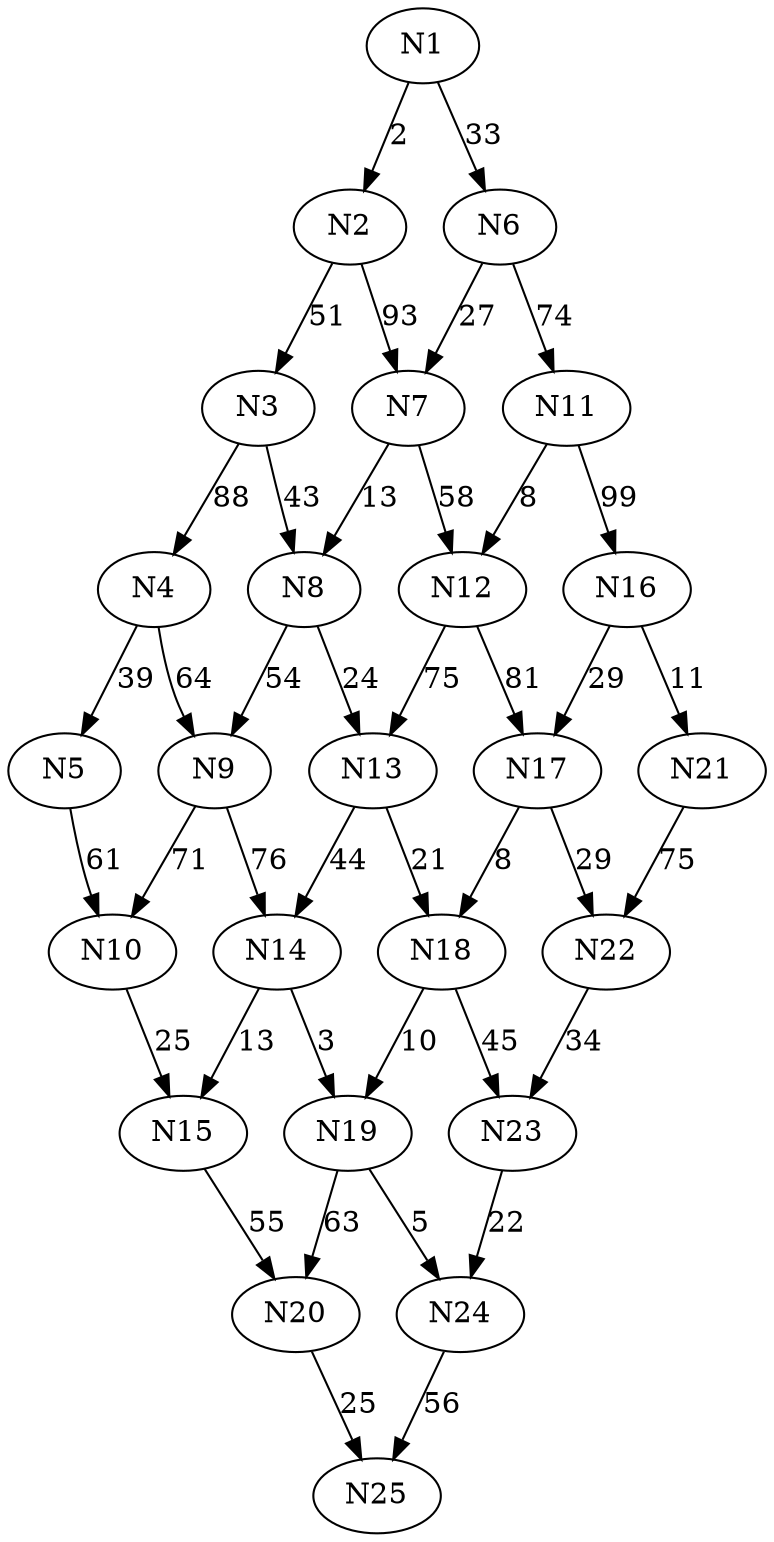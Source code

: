 digraph Grafo {
    1[label="N1"];
    2[label="N2"];
    3[label="N3"];
    4[label="N4"];
    5[label="N5"];
    6[label="N6"];
    7[label="N7"];
    8[label="N8"];
    9[label="N9"];
    10[label="N10"];
    11[label="N11"];
    12[label="N12"];
    13[label="N13"];
    14[label="N14"];
    15[label="N15"];
    16[label="N16"];
    17[label="N17"];
    18[label="N18"];
    19[label="N19"];
    20[label="N20"];
    21[label="N21"];
    22[label="N22"];
    23[label="N23"];
    24[label="N24"];
    25[label="N25"];
    1 -> 2[label="2"];
    1 -> 6[label="33"];
    2 -> 3[label="51"];
    2 -> 7[label="93"];
    3 -> 4[label="88"];
    3 -> 8[label="43"];
    4 -> 5[label="39"];
    4 -> 9[label="64"];
    5 -> 10[label="61"];
    6 -> 7[label="27"];
    6 -> 11[label="74"];
    7 -> 8[label="13"];
    7 -> 12[label="58"];
    8 -> 9[label="54"];
    8 -> 13[label="24"];
    9 -> 10[label="71"];
    9 -> 14[label="76"];
    10 -> 15[label="25"];
    11 -> 12[label="8"];
    11 -> 16[label="99"];
    12 -> 13[label="75"];
    12 -> 17[label="81"];
    13 -> 14[label="44"];
    13 -> 18[label="21"];
    14 -> 15[label="13"];
    14 -> 19[label="3"];
    15 -> 20[label="55"];
    16 -> 17[label="29"];
    16 -> 21[label="11"];
    17 -> 18[label="8"];
    17 -> 22[label="29"];
    18 -> 19[label="10"];
    18 -> 23[label="45"];
    19 -> 20[label="63"];
    19 -> 24[label="5"];
    20 -> 25[label="25"];
    21 -> 22[label="75"];
    22 -> 23[label="34"];
    23 -> 24[label="22"];
    24 -> 25[label="56"];
}
